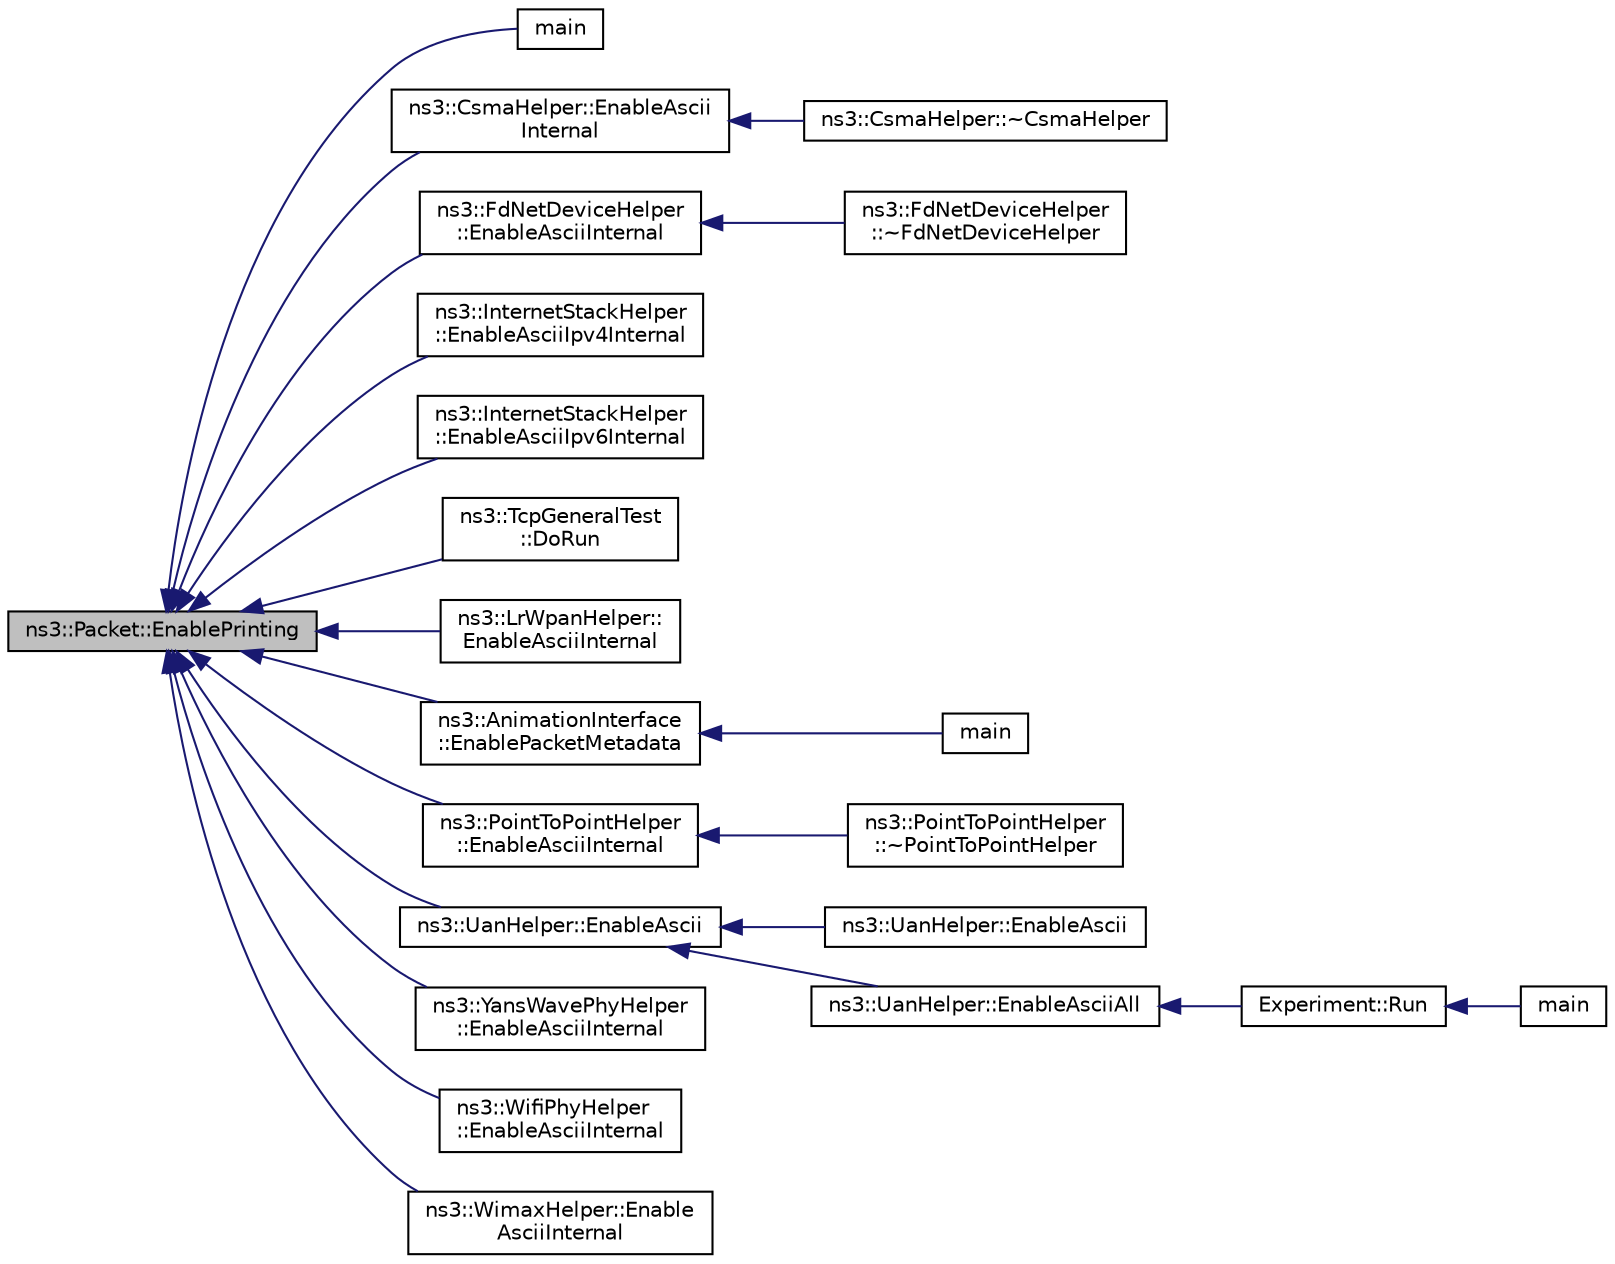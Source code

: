 digraph "ns3::Packet::EnablePrinting"
{
  edge [fontname="Helvetica",fontsize="10",labelfontname="Helvetica",labelfontsize="10"];
  node [fontname="Helvetica",fontsize="10",shape=record];
  rankdir="LR";
  Node1 [label="ns3::Packet::EnablePrinting",height=0.2,width=0.4,color="black", fillcolor="grey75", style="filled", fontcolor="black"];
  Node1 -> Node2 [dir="back",color="midnightblue",fontsize="10",style="solid"];
  Node2 [label="main",height=0.2,width=0.4,color="black", fillcolor="white", style="filled",URL="$d7/d5f/csma-ping_8cc.html#a0ddf1224851353fc92bfbff6f499fa97"];
  Node1 -> Node3 [dir="back",color="midnightblue",fontsize="10",style="solid"];
  Node3 [label="ns3::CsmaHelper::EnableAscii\lInternal",height=0.2,width=0.4,color="black", fillcolor="white", style="filled",URL="$d9/dbd/classns3_1_1CsmaHelper.html#af2eac110641882febd39247258efda54",tooltip="Enable ascii trace output on the indicated net device. "];
  Node3 -> Node4 [dir="back",color="midnightblue",fontsize="10",style="solid"];
  Node4 [label="ns3::CsmaHelper::~CsmaHelper",height=0.2,width=0.4,color="black", fillcolor="white", style="filled",URL="$d9/dbd/classns3_1_1CsmaHelper.html#a23c9e7b9cdf983cabc9a6783c340f49e"];
  Node1 -> Node5 [dir="back",color="midnightblue",fontsize="10",style="solid"];
  Node5 [label="ns3::FdNetDeviceHelper\l::EnableAsciiInternal",height=0.2,width=0.4,color="black", fillcolor="white", style="filled",URL="$d1/def/classns3_1_1FdNetDeviceHelper.html#ae302a206158bfda94ddea64b711854d2",tooltip="Enable ascii trace output on the indicated net device. "];
  Node5 -> Node6 [dir="back",color="midnightblue",fontsize="10",style="solid"];
  Node6 [label="ns3::FdNetDeviceHelper\l::~FdNetDeviceHelper",height=0.2,width=0.4,color="black", fillcolor="white", style="filled",URL="$d1/def/classns3_1_1FdNetDeviceHelper.html#a8018d2553649901a9f37ccc9ef3385e2"];
  Node1 -> Node7 [dir="back",color="midnightblue",fontsize="10",style="solid"];
  Node7 [label="ns3::InternetStackHelper\l::EnableAsciiIpv4Internal",height=0.2,width=0.4,color="black", fillcolor="white", style="filled",URL="$da/d33/classns3_1_1InternetStackHelper.html#ab09a45882051edfc4881fc751ccbdd48",tooltip="Enable ascii trace output on the indicated Ipv4 and interface pair. "];
  Node1 -> Node8 [dir="back",color="midnightblue",fontsize="10",style="solid"];
  Node8 [label="ns3::InternetStackHelper\l::EnableAsciiIpv6Internal",height=0.2,width=0.4,color="black", fillcolor="white", style="filled",URL="$da/d33/classns3_1_1InternetStackHelper.html#a812b901ab8c2aff1f7feca6a9864b9c2",tooltip="Enable ascii trace output on the indicated Ipv6 and interface pair. "];
  Node1 -> Node9 [dir="back",color="midnightblue",fontsize="10",style="solid"];
  Node9 [label="ns3::TcpGeneralTest\l::DoRun",height=0.2,width=0.4,color="black", fillcolor="white", style="filled",URL="$d2/dfd/classns3_1_1TcpGeneralTest.html#a79f00453e60b95fcf8d22757593f5ed3",tooltip="Execute the tcp test. "];
  Node1 -> Node10 [dir="back",color="midnightblue",fontsize="10",style="solid"];
  Node10 [label="ns3::LrWpanHelper::\lEnableAsciiInternal",height=0.2,width=0.4,color="black", fillcolor="white", style="filled",URL="$d7/de8/classns3_1_1LrWpanHelper.html#a0accf3ecc8c464cde332c92dca565c05",tooltip="Enable ascii trace output on the indicated net device. "];
  Node1 -> Node11 [dir="back",color="midnightblue",fontsize="10",style="solid"];
  Node11 [label="ns3::AnimationInterface\l::EnablePacketMetadata",height=0.2,width=0.4,color="black", fillcolor="white", style="filled",URL="$d6/d1a/classns3_1_1AnimationInterface.html#a9fd79d5671bb08d25aa43e8d1f8cd2b7",tooltip="Enable Packet metadata. "];
  Node11 -> Node12 [dir="back",color="midnightblue",fontsize="10",style="solid"];
  Node12 [label="main",height=0.2,width=0.4,color="black", fillcolor="white", style="filled",URL="$d1/d2d/dumbbell-animation_8cc.html#a0ddf1224851353fc92bfbff6f499fa97"];
  Node1 -> Node13 [dir="back",color="midnightblue",fontsize="10",style="solid"];
  Node13 [label="ns3::PointToPointHelper\l::EnableAsciiInternal",height=0.2,width=0.4,color="black", fillcolor="white", style="filled",URL="$d5/d0d/classns3_1_1PointToPointHelper.html#a500491e31095208060544b015d1112d5",tooltip="Enable ascii trace output on the indicated net device. "];
  Node13 -> Node14 [dir="back",color="midnightblue",fontsize="10",style="solid"];
  Node14 [label="ns3::PointToPointHelper\l::~PointToPointHelper",height=0.2,width=0.4,color="black", fillcolor="white", style="filled",URL="$d5/d0d/classns3_1_1PointToPointHelper.html#aaafd91a8b14a3af52e6d83b4c874462e"];
  Node1 -> Node15 [dir="back",color="midnightblue",fontsize="10",style="solid"];
  Node15 [label="ns3::UanHelper::EnableAscii",height=0.2,width=0.4,color="black", fillcolor="white", style="filled",URL="$d3/d8d/classns3_1_1UanHelper.html#a6346f7d56711007f193cb842dce46896"];
  Node15 -> Node16 [dir="back",color="midnightblue",fontsize="10",style="solid"];
  Node16 [label="ns3::UanHelper::EnableAscii",height=0.2,width=0.4,color="black", fillcolor="white", style="filled",URL="$d3/d8d/classns3_1_1UanHelper.html#afb3901e0292a0b160606ebcbf5fdb2d9"];
  Node15 -> Node17 [dir="back",color="midnightblue",fontsize="10",style="solid"];
  Node17 [label="ns3::UanHelper::EnableAsciiAll",height=0.2,width=0.4,color="black", fillcolor="white", style="filled",URL="$d3/d8d/classns3_1_1UanHelper.html#abbb973784878ac6addc48cf2a6a18da0"];
  Node17 -> Node18 [dir="back",color="midnightblue",fontsize="10",style="solid"];
  Node18 [label="Experiment::Run",height=0.2,width=0.4,color="black", fillcolor="white", style="filled",URL="$d8/d06/classExperiment.html#a2e7dad008a78e106fdbde1917d0bca1b"];
  Node18 -> Node19 [dir="back",color="midnightblue",fontsize="10",style="solid"];
  Node19 [label="main",height=0.2,width=0.4,color="black", fillcolor="white", style="filled",URL="$d7/d09/uan-cw-example_8cc.html#a3c04138a5bfe5d72780bb7e82a18e627"];
  Node1 -> Node20 [dir="back",color="midnightblue",fontsize="10",style="solid"];
  Node20 [label="ns3::YansWavePhyHelper\l::EnableAsciiInternal",height=0.2,width=0.4,color="black", fillcolor="white", style="filled",URL="$da/d63/classns3_1_1YansWavePhyHelper.html#ad015eeeabbdf7522d52de94d22fcc207",tooltip="Enable ascii trace output on the indicated net device. "];
  Node1 -> Node21 [dir="back",color="midnightblue",fontsize="10",style="solid"];
  Node21 [label="ns3::WifiPhyHelper\l::EnableAsciiInternal",height=0.2,width=0.4,color="black", fillcolor="white", style="filled",URL="$d5/df8/classns3_1_1WifiPhyHelper.html#a930fe270c6c08af23d5333b87ed5997b",tooltip="Enable ascii trace output on the indicated net device. "];
  Node1 -> Node22 [dir="back",color="midnightblue",fontsize="10",style="solid"];
  Node22 [label="ns3::WimaxHelper::Enable\lAsciiInternal",height=0.2,width=0.4,color="black", fillcolor="white", style="filled",URL="$de/d08/classns3_1_1WimaxHelper.html#a17c3c18e993e68328621e3a36d5cc350",tooltip="Enable ascii trace output on the indicated net device. "];
}
